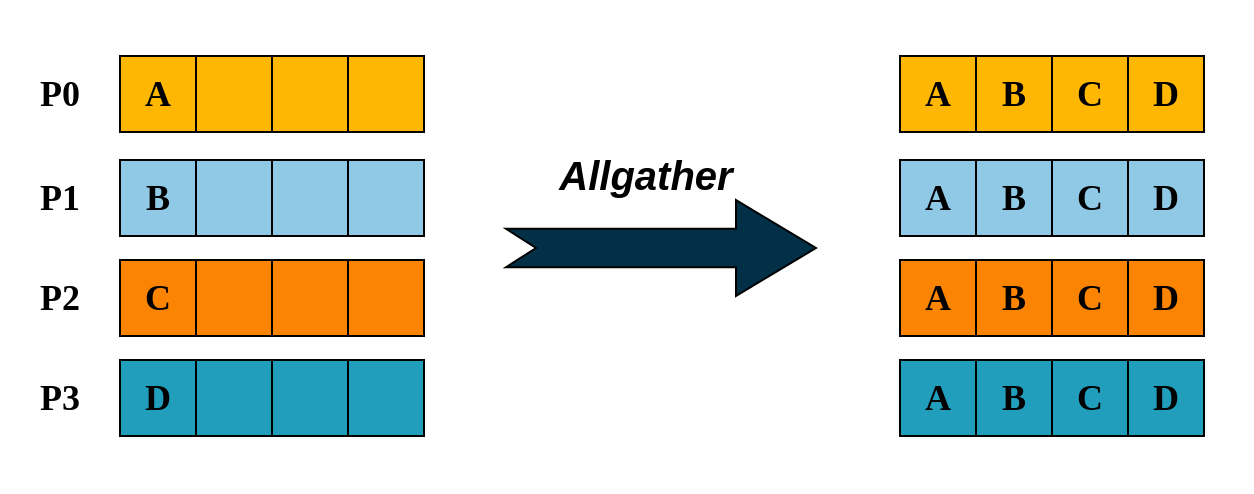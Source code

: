 <mxfile version="22.1.18" type="device">
  <diagram name="第 1 页" id="UbCNwrayTa-YlMIXwO39">
    <mxGraphModel dx="852" dy="545" grid="0" gridSize="10" guides="1" tooltips="1" connect="1" arrows="1" fold="1" page="1" pageScale="1" pageWidth="1654" pageHeight="2336" math="0" shadow="0">
      <root>
        <mxCell id="0" />
        <mxCell id="1" parent="0" />
        <mxCell id="7qTobX-p7lnl2lWaWMDp-57" value="" style="rounded=0;whiteSpace=wrap;html=1;strokeColor=none;fillColor=none;" parent="1" vertex="1">
          <mxGeometry x="163" y="191" width="622" height="246" as="geometry" />
        </mxCell>
        <mxCell id="7qTobX-p7lnl2lWaWMDp-17" value="&lt;font style=&quot;font-size: 18px;&quot; face=&quot;Times New Roman&quot;&gt;&lt;b&gt;P0&lt;/b&gt;&lt;/font&gt;" style="text;html=1;strokeColor=none;fillColor=none;align=center;verticalAlign=middle;whiteSpace=wrap;rounded=0;fontColor=default;" parent="1" vertex="1">
          <mxGeometry x="159" y="223" width="60" height="30" as="geometry" />
        </mxCell>
        <mxCell id="7qTobX-p7lnl2lWaWMDp-18" value="&lt;font style=&quot;font-size: 18px;&quot; face=&quot;Times New Roman&quot;&gt;&lt;b&gt;P1&lt;/b&gt;&lt;/font&gt;" style="text;html=1;strokeColor=none;fillColor=none;align=center;verticalAlign=middle;whiteSpace=wrap;rounded=0;fontColor=default;" parent="1" vertex="1">
          <mxGeometry x="159" y="275" width="60" height="30" as="geometry" />
        </mxCell>
        <mxCell id="7qTobX-p7lnl2lWaWMDp-19" value="&lt;font style=&quot;font-size: 18px;&quot; face=&quot;Times New Roman&quot;&gt;&lt;b&gt;P2&lt;/b&gt;&lt;/font&gt;" style="text;html=1;strokeColor=none;fillColor=none;align=center;verticalAlign=middle;whiteSpace=wrap;rounded=0;fontColor=default;" parent="1" vertex="1">
          <mxGeometry x="159" y="325" width="60" height="30" as="geometry" />
        </mxCell>
        <mxCell id="7qTobX-p7lnl2lWaWMDp-20" value="&lt;font style=&quot;font-size: 18px;&quot; face=&quot;Times New Roman&quot;&gt;&lt;b&gt;P3&lt;/b&gt;&lt;/font&gt;" style="text;html=1;strokeColor=none;fillColor=none;align=center;verticalAlign=middle;whiteSpace=wrap;rounded=0;fontColor=default;" parent="1" vertex="1">
          <mxGeometry x="159" y="375" width="60" height="30" as="geometry" />
        </mxCell>
        <mxCell id="7qTobX-p7lnl2lWaWMDp-21" value="" style="html=1;shadow=0;dashed=0;align=center;verticalAlign=middle;shape=mxgraph.arrows2.arrow;dy=0.6;dx=40;notch=15;fillColor=#023047;" parent="1" vertex="1">
          <mxGeometry x="412" y="291" width="155" height="48" as="geometry" />
        </mxCell>
        <mxCell id="7qTobX-p7lnl2lWaWMDp-22" value="&lt;font style=&quot;font-size: 20px;&quot;&gt;&lt;b style=&quot;&quot;&gt;&lt;i&gt;Allgather&lt;/i&gt;&lt;/b&gt;&lt;/font&gt;" style="text;html=1;strokeColor=none;fillColor=none;align=center;verticalAlign=middle;whiteSpace=wrap;rounded=0;" parent="1" vertex="1">
          <mxGeometry x="415" y="263" width="134" height="30" as="geometry" />
        </mxCell>
        <mxCell id="7qTobX-p7lnl2lWaWMDp-23" value="&lt;font style=&quot;font-size: 18px;&quot; face=&quot;Times New Roman&quot;&gt;&lt;b&gt;A&lt;/b&gt;&lt;/font&gt;" style="whiteSpace=wrap;html=1;aspect=fixed;fillColor=#FFB703;" parent="1" vertex="1">
          <mxGeometry x="609" y="219" width="38" height="38" as="geometry" />
        </mxCell>
        <mxCell id="7qTobX-p7lnl2lWaWMDp-24" value="&lt;b style=&quot;border-color: var(--border-color); font-family: &amp;quot;Times New Roman&amp;quot;; font-size: 18px;&quot;&gt;B&lt;/b&gt;" style="whiteSpace=wrap;html=1;aspect=fixed;fillColor=#FFB703;" parent="1" vertex="1">
          <mxGeometry x="647" y="219" width="38" height="38" as="geometry" />
        </mxCell>
        <mxCell id="7qTobX-p7lnl2lWaWMDp-25" value="&lt;b style=&quot;border-color: var(--border-color); font-family: &amp;quot;Times New Roman&amp;quot;; font-size: 18px;&quot;&gt;C&lt;/b&gt;" style="whiteSpace=wrap;html=1;aspect=fixed;fillColor=#FFB703;" parent="1" vertex="1">
          <mxGeometry x="685" y="219" width="38" height="38" as="geometry" />
        </mxCell>
        <mxCell id="7qTobX-p7lnl2lWaWMDp-26" value="&lt;b style=&quot;border-color: var(--border-color); font-family: &amp;quot;Times New Roman&amp;quot;; font-size: 18px;&quot;&gt;D&lt;/b&gt;" style="whiteSpace=wrap;html=1;aspect=fixed;fillColor=#FFB703;" parent="1" vertex="1">
          <mxGeometry x="723" y="219" width="38" height="38" as="geometry" />
        </mxCell>
        <mxCell id="7qTobX-p7lnl2lWaWMDp-27" value="&lt;b style=&quot;border-color: var(--border-color); font-family: &amp;quot;Times New Roman&amp;quot;; font-size: 18px;&quot;&gt;A&lt;/b&gt;" style="whiteSpace=wrap;html=1;aspect=fixed;fillColor=#90C9E6;" parent="1" vertex="1">
          <mxGeometry x="609" y="271" width="38" height="38" as="geometry" />
        </mxCell>
        <mxCell id="7qTobX-p7lnl2lWaWMDp-28" value="&lt;b style=&quot;border-color: var(--border-color); font-family: &amp;quot;Times New Roman&amp;quot;; font-size: 18px;&quot;&gt;B&lt;/b&gt;" style="whiteSpace=wrap;html=1;aspect=fixed;fillColor=#90C9E6;" parent="1" vertex="1">
          <mxGeometry x="647" y="271" width="38" height="38" as="geometry" />
        </mxCell>
        <mxCell id="7qTobX-p7lnl2lWaWMDp-29" value="&lt;b style=&quot;border-color: var(--border-color); font-family: &amp;quot;Times New Roman&amp;quot;; font-size: 18px;&quot;&gt;C&lt;/b&gt;" style="whiteSpace=wrap;html=1;aspect=fixed;fillColor=#90C9E6;" parent="1" vertex="1">
          <mxGeometry x="685" y="271" width="38" height="38" as="geometry" />
        </mxCell>
        <mxCell id="7qTobX-p7lnl2lWaWMDp-30" value="&lt;b style=&quot;border-color: var(--border-color); font-family: &amp;quot;Times New Roman&amp;quot;; font-size: 18px;&quot;&gt;D&lt;/b&gt;" style="whiteSpace=wrap;html=1;aspect=fixed;fillColor=#90C9E6;" parent="1" vertex="1">
          <mxGeometry x="723" y="271" width="38" height="38" as="geometry" />
        </mxCell>
        <mxCell id="7qTobX-p7lnl2lWaWMDp-31" value="&lt;b style=&quot;border-color: var(--border-color); font-family: &amp;quot;Times New Roman&amp;quot;; font-size: 18px;&quot;&gt;A&lt;/b&gt;" style="whiteSpace=wrap;html=1;aspect=fixed;fillColor=#FB8402;" parent="1" vertex="1">
          <mxGeometry x="609" y="321" width="38" height="38" as="geometry" />
        </mxCell>
        <mxCell id="7qTobX-p7lnl2lWaWMDp-32" value="&lt;b style=&quot;border-color: var(--border-color); font-family: &amp;quot;Times New Roman&amp;quot;; font-size: 18px;&quot;&gt;B&lt;/b&gt;" style="whiteSpace=wrap;html=1;aspect=fixed;fillColor=#FB8402;" parent="1" vertex="1">
          <mxGeometry x="647" y="321" width="38" height="38" as="geometry" />
        </mxCell>
        <mxCell id="7qTobX-p7lnl2lWaWMDp-33" value="&lt;b style=&quot;border-color: var(--border-color); font-family: &amp;quot;Times New Roman&amp;quot;; font-size: 18px;&quot;&gt;C&lt;/b&gt;" style="whiteSpace=wrap;html=1;aspect=fixed;fillColor=#FB8402;" parent="1" vertex="1">
          <mxGeometry x="685" y="321" width="38" height="38" as="geometry" />
        </mxCell>
        <mxCell id="7qTobX-p7lnl2lWaWMDp-34" value="&lt;b style=&quot;border-color: var(--border-color); font-family: &amp;quot;Times New Roman&amp;quot;; font-size: 18px;&quot;&gt;D&lt;/b&gt;" style="whiteSpace=wrap;html=1;aspect=fixed;fillColor=#FB8402;" parent="1" vertex="1">
          <mxGeometry x="723" y="321" width="38" height="38" as="geometry" />
        </mxCell>
        <mxCell id="7qTobX-p7lnl2lWaWMDp-35" value="&lt;b style=&quot;border-color: var(--border-color); font-family: &amp;quot;Times New Roman&amp;quot;; font-size: 18px;&quot;&gt;A&lt;/b&gt;" style="whiteSpace=wrap;html=1;aspect=fixed;fillColor=#219EBC;" parent="1" vertex="1">
          <mxGeometry x="609" y="371" width="38" height="38" as="geometry" />
        </mxCell>
        <mxCell id="7qTobX-p7lnl2lWaWMDp-36" value="&lt;b style=&quot;border-color: var(--border-color); font-family: &amp;quot;Times New Roman&amp;quot;; font-size: 18px;&quot;&gt;B&lt;/b&gt;" style="whiteSpace=wrap;html=1;aspect=fixed;fillColor=#219EBC;" parent="1" vertex="1">
          <mxGeometry x="647" y="371" width="38" height="38" as="geometry" />
        </mxCell>
        <mxCell id="7qTobX-p7lnl2lWaWMDp-37" value="&lt;b style=&quot;border-color: var(--border-color); font-family: &amp;quot;Times New Roman&amp;quot;; font-size: 18px;&quot;&gt;C&lt;/b&gt;" style="whiteSpace=wrap;html=1;aspect=fixed;fillColor=#219EBC;" parent="1" vertex="1">
          <mxGeometry x="685" y="371" width="38" height="38" as="geometry" />
        </mxCell>
        <mxCell id="7qTobX-p7lnl2lWaWMDp-38" value="&lt;b style=&quot;border-color: var(--border-color); font-family: &amp;quot;Times New Roman&amp;quot;; font-size: 18px;&quot;&gt;D&lt;/b&gt;" style="whiteSpace=wrap;html=1;aspect=fixed;fillColor=#219EBC;" parent="1" vertex="1">
          <mxGeometry x="723" y="371" width="38" height="38" as="geometry" />
        </mxCell>
        <mxCell id="7qTobX-p7lnl2lWaWMDp-41" value="&lt;font style=&quot;font-size: 18px;&quot; face=&quot;Times New Roman&quot;&gt;&lt;b&gt;A&lt;/b&gt;&lt;/font&gt;" style="whiteSpace=wrap;html=1;aspect=fixed;fillColor=#FFB703;" parent="1" vertex="1">
          <mxGeometry x="219" y="219" width="38" height="38" as="geometry" />
        </mxCell>
        <mxCell id="7qTobX-p7lnl2lWaWMDp-42" value="" style="whiteSpace=wrap;html=1;aspect=fixed;fillColor=#FFB703;" parent="1" vertex="1">
          <mxGeometry x="257" y="219" width="38" height="38" as="geometry" />
        </mxCell>
        <mxCell id="7qTobX-p7lnl2lWaWMDp-43" value="" style="whiteSpace=wrap;html=1;aspect=fixed;fillColor=#FFB703;" parent="1" vertex="1">
          <mxGeometry x="295" y="219" width="38" height="38" as="geometry" />
        </mxCell>
        <mxCell id="7qTobX-p7lnl2lWaWMDp-44" value="" style="whiteSpace=wrap;html=1;aspect=fixed;fillColor=#FFB703;" parent="1" vertex="1">
          <mxGeometry x="333" y="219" width="38" height="38" as="geometry" />
        </mxCell>
        <mxCell id="7qTobX-p7lnl2lWaWMDp-45" value="&lt;b style=&quot;border-color: var(--border-color); font-family: &amp;quot;Times New Roman&amp;quot;; font-size: 18px;&quot;&gt;B&lt;/b&gt;" style="whiteSpace=wrap;html=1;aspect=fixed;fillColor=#90C9E6;" parent="1" vertex="1">
          <mxGeometry x="219" y="271" width="38" height="38" as="geometry" />
        </mxCell>
        <mxCell id="7qTobX-p7lnl2lWaWMDp-46" value="" style="whiteSpace=wrap;html=1;aspect=fixed;fillColor=#90C9E6;" parent="1" vertex="1">
          <mxGeometry x="257" y="271" width="38" height="38" as="geometry" />
        </mxCell>
        <mxCell id="7qTobX-p7lnl2lWaWMDp-47" value="" style="whiteSpace=wrap;html=1;aspect=fixed;fillColor=#90C9E6;" parent="1" vertex="1">
          <mxGeometry x="295" y="271" width="38" height="38" as="geometry" />
        </mxCell>
        <mxCell id="7qTobX-p7lnl2lWaWMDp-48" value="" style="whiteSpace=wrap;html=1;aspect=fixed;fillColor=#90C9E6;" parent="1" vertex="1">
          <mxGeometry x="333" y="271" width="38" height="38" as="geometry" />
        </mxCell>
        <mxCell id="7qTobX-p7lnl2lWaWMDp-49" value="&lt;b style=&quot;border-color: var(--border-color); font-family: &amp;quot;Times New Roman&amp;quot;; font-size: 18px;&quot;&gt;C&lt;/b&gt;" style="whiteSpace=wrap;html=1;aspect=fixed;fillColor=#FB8402;" parent="1" vertex="1">
          <mxGeometry x="219" y="321" width="38" height="38" as="geometry" />
        </mxCell>
        <mxCell id="7qTobX-p7lnl2lWaWMDp-50" value="" style="whiteSpace=wrap;html=1;aspect=fixed;fillColor=#FB8402;" parent="1" vertex="1">
          <mxGeometry x="257" y="321" width="38" height="38" as="geometry" />
        </mxCell>
        <mxCell id="7qTobX-p7lnl2lWaWMDp-51" value="" style="whiteSpace=wrap;html=1;aspect=fixed;fillColor=#FB8402;" parent="1" vertex="1">
          <mxGeometry x="295" y="321" width="38" height="38" as="geometry" />
        </mxCell>
        <mxCell id="7qTobX-p7lnl2lWaWMDp-52" value="" style="whiteSpace=wrap;html=1;aspect=fixed;fillColor=#FB8402;" parent="1" vertex="1">
          <mxGeometry x="333" y="321" width="38" height="38" as="geometry" />
        </mxCell>
        <mxCell id="7qTobX-p7lnl2lWaWMDp-53" value="&lt;b style=&quot;border-color: var(--border-color); font-family: &amp;quot;Times New Roman&amp;quot;; font-size: 18px;&quot;&gt;D&lt;/b&gt;" style="whiteSpace=wrap;html=1;aspect=fixed;fillColor=#219EBC;" parent="1" vertex="1">
          <mxGeometry x="219" y="371" width="38" height="38" as="geometry" />
        </mxCell>
        <mxCell id="7qTobX-p7lnl2lWaWMDp-54" value="" style="whiteSpace=wrap;html=1;aspect=fixed;fillColor=#219EBC;" parent="1" vertex="1">
          <mxGeometry x="257" y="371" width="38" height="38" as="geometry" />
        </mxCell>
        <mxCell id="7qTobX-p7lnl2lWaWMDp-55" value="" style="whiteSpace=wrap;html=1;aspect=fixed;fillColor=#219EBC;" parent="1" vertex="1">
          <mxGeometry x="295" y="371" width="38" height="38" as="geometry" />
        </mxCell>
        <mxCell id="7qTobX-p7lnl2lWaWMDp-56" value="" style="whiteSpace=wrap;html=1;aspect=fixed;fillColor=#219EBC;" parent="1" vertex="1">
          <mxGeometry x="333" y="371" width="38" height="38" as="geometry" />
        </mxCell>
      </root>
    </mxGraphModel>
  </diagram>
</mxfile>
